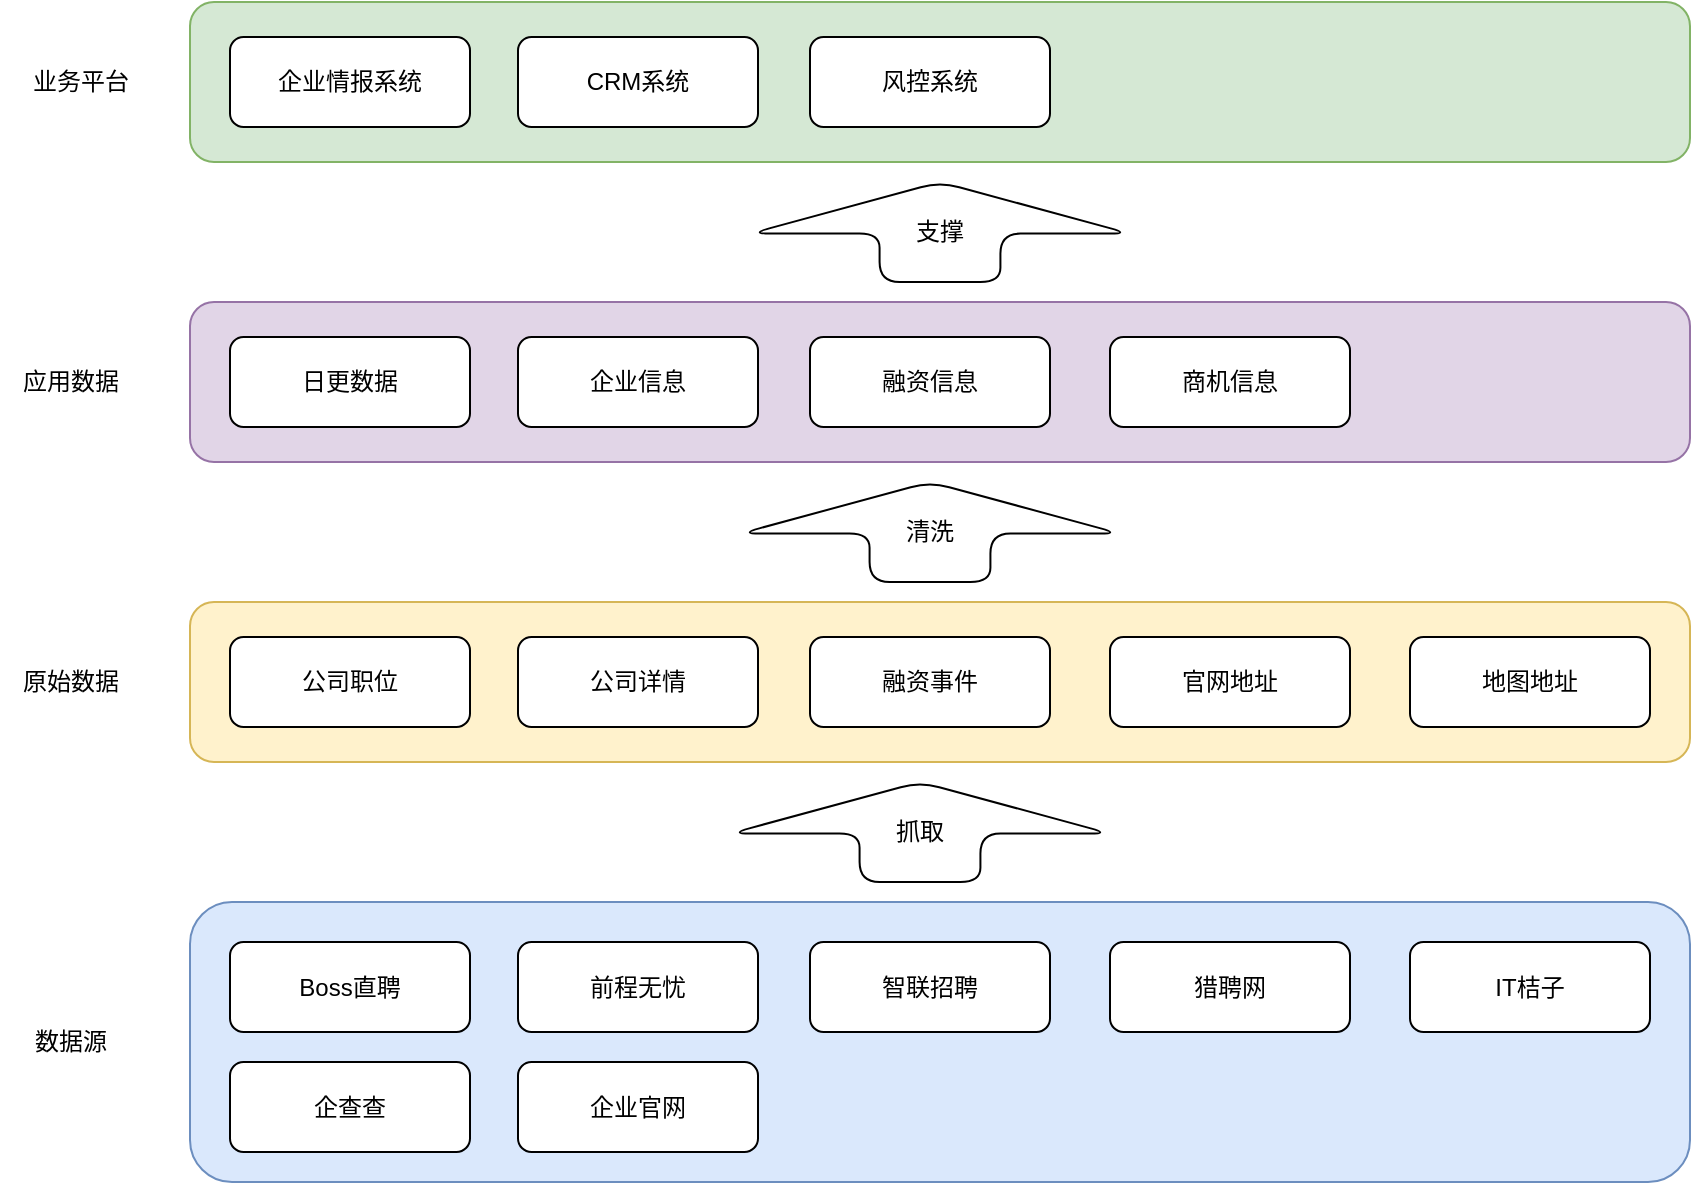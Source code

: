 <mxfile version="24.7.7" pages="2">
  <diagram name="第 1 页" id="mvbAVE675NcKqQ0pU4Vp">
    <mxGraphModel dx="1050" dy="591" grid="1" gridSize="10" guides="1" tooltips="1" connect="1" arrows="1" fold="1" page="1" pageScale="1" pageWidth="827" pageHeight="1169" math="0" shadow="0">
      <root>
        <mxCell id="0" />
        <mxCell id="1" parent="0" />
        <mxCell id="mY2I1totV-w78vPAcYFQ-46" value="" style="group;movable=1;resizable=1;rotatable=1;deletable=1;editable=1;locked=0;connectable=1;rounded=1;" vertex="1" connectable="0" parent="1">
          <mxGeometry x="130" y="640" width="750" height="140" as="geometry" />
        </mxCell>
        <mxCell id="mY2I1totV-w78vPAcYFQ-22" value="" style="rounded=1;whiteSpace=wrap;html=1;movable=1;resizable=1;rotatable=1;deletable=1;editable=1;locked=0;connectable=1;container=0;fillColor=#dae8fc;strokeColor=#6c8ebf;" vertex="1" parent="mY2I1totV-w78vPAcYFQ-46">
          <mxGeometry width="750" height="140" as="geometry" />
        </mxCell>
        <mxCell id="mY2I1totV-w78vPAcYFQ-23" value="Boss直聘" style="rounded=1;whiteSpace=wrap;html=1;" vertex="1" parent="mY2I1totV-w78vPAcYFQ-46">
          <mxGeometry x="20" y="20" width="120" height="45" as="geometry" />
        </mxCell>
        <mxCell id="mY2I1totV-w78vPAcYFQ-24" value="企查查" style="rounded=1;whiteSpace=wrap;html=1;" vertex="1" parent="mY2I1totV-w78vPAcYFQ-46">
          <mxGeometry x="20" y="80" width="120" height="45" as="geometry" />
        </mxCell>
        <mxCell id="mY2I1totV-w78vPAcYFQ-25" value="前程无忧" style="rounded=1;whiteSpace=wrap;html=1;" vertex="1" parent="mY2I1totV-w78vPAcYFQ-46">
          <mxGeometry x="164" y="20" width="120" height="45" as="geometry" />
        </mxCell>
        <mxCell id="mY2I1totV-w78vPAcYFQ-26" value="智联招聘" style="rounded=1;whiteSpace=wrap;html=1;" vertex="1" parent="mY2I1totV-w78vPAcYFQ-46">
          <mxGeometry x="310" y="20" width="120" height="45" as="geometry" />
        </mxCell>
        <mxCell id="mY2I1totV-w78vPAcYFQ-27" value="猎聘网" style="rounded=1;whiteSpace=wrap;html=1;" vertex="1" parent="mY2I1totV-w78vPAcYFQ-46">
          <mxGeometry x="460" y="20" width="120" height="45" as="geometry" />
        </mxCell>
        <mxCell id="mY2I1totV-w78vPAcYFQ-28" value="IT桔子" style="rounded=1;whiteSpace=wrap;html=1;" vertex="1" parent="mY2I1totV-w78vPAcYFQ-46">
          <mxGeometry x="610" y="20" width="120" height="45" as="geometry" />
        </mxCell>
        <mxCell id="mY2I1totV-w78vPAcYFQ-29" value="企业官网" style="rounded=1;whiteSpace=wrap;html=1;" vertex="1" parent="mY2I1totV-w78vPAcYFQ-46">
          <mxGeometry x="164" y="80" width="120" height="45" as="geometry" />
        </mxCell>
        <mxCell id="mY2I1totV-w78vPAcYFQ-1" value="" style="rounded=1;whiteSpace=wrap;html=1;fillStyle=auto;fillColor=#d5e8d4;strokeColor=#82b366;" vertex="1" parent="1">
          <mxGeometry x="130" y="190" width="750" height="80" as="geometry" />
        </mxCell>
        <mxCell id="mY2I1totV-w78vPAcYFQ-4" value="企业情报系统" style="rounded=1;whiteSpace=wrap;html=1;" vertex="1" parent="1">
          <mxGeometry x="150" y="207.5" width="120" height="45" as="geometry" />
        </mxCell>
        <mxCell id="mY2I1totV-w78vPAcYFQ-5" value="CRM系统" style="rounded=1;whiteSpace=wrap;html=1;" vertex="1" parent="1">
          <mxGeometry x="294" y="207.5" width="120" height="45" as="geometry" />
        </mxCell>
        <mxCell id="mY2I1totV-w78vPAcYFQ-6" value="风控系统" style="rounded=1;whiteSpace=wrap;html=1;" vertex="1" parent="1">
          <mxGeometry x="440" y="207.5" width="120" height="45" as="geometry" />
        </mxCell>
        <mxCell id="mY2I1totV-w78vPAcYFQ-7" value="" style="rounded=1;whiteSpace=wrap;html=1;fillColor=#e1d5e7;strokeColor=#9673a6;" vertex="1" parent="1">
          <mxGeometry x="130" y="340" width="750" height="80" as="geometry" />
        </mxCell>
        <mxCell id="mY2I1totV-w78vPAcYFQ-8" value="支撑" style="shape=singleArrow;direction=north;whiteSpace=wrap;html=1;arrowWidth=0.318;arrowSize=0.516;rounded=1;" vertex="1" parent="1">
          <mxGeometry x="410" y="280" width="190" height="50" as="geometry" />
        </mxCell>
        <mxCell id="mY2I1totV-w78vPAcYFQ-10" value="日更数据" style="rounded=1;whiteSpace=wrap;html=1;" vertex="1" parent="1">
          <mxGeometry x="150" y="357.5" width="120" height="45" as="geometry" />
        </mxCell>
        <mxCell id="mY2I1totV-w78vPAcYFQ-11" value="企业信息" style="rounded=1;whiteSpace=wrap;html=1;" vertex="1" parent="1">
          <mxGeometry x="294" y="357.5" width="120" height="45" as="geometry" />
        </mxCell>
        <mxCell id="mY2I1totV-w78vPAcYFQ-12" value="融资信息" style="rounded=1;whiteSpace=wrap;html=1;" vertex="1" parent="1">
          <mxGeometry x="440" y="357.5" width="120" height="45" as="geometry" />
        </mxCell>
        <mxCell id="mY2I1totV-w78vPAcYFQ-14" value="商机信息" style="rounded=1;whiteSpace=wrap;html=1;" vertex="1" parent="1">
          <mxGeometry x="590" y="357.5" width="120" height="45" as="geometry" />
        </mxCell>
        <mxCell id="mY2I1totV-w78vPAcYFQ-15" value="" style="rounded=1;whiteSpace=wrap;html=1;fillColor=#fff2cc;strokeColor=#d6b656;" vertex="1" parent="1">
          <mxGeometry x="130" y="490" width="750" height="80" as="geometry" />
        </mxCell>
        <mxCell id="mY2I1totV-w78vPAcYFQ-16" value="公司职位" style="rounded=1;whiteSpace=wrap;html=1;" vertex="1" parent="1">
          <mxGeometry x="150" y="507.5" width="120" height="45" as="geometry" />
        </mxCell>
        <mxCell id="mY2I1totV-w78vPAcYFQ-17" value="地图地址" style="rounded=1;whiteSpace=wrap;html=1;" vertex="1" parent="1">
          <mxGeometry x="740" y="507.5" width="120" height="45" as="geometry" />
        </mxCell>
        <mxCell id="mY2I1totV-w78vPAcYFQ-18" value="官网地址" style="rounded=1;whiteSpace=wrap;html=1;" vertex="1" parent="1">
          <mxGeometry x="590" y="507.5" width="120" height="45" as="geometry" />
        </mxCell>
        <mxCell id="mY2I1totV-w78vPAcYFQ-19" value="融资事件" style="rounded=1;whiteSpace=wrap;html=1;" vertex="1" parent="1">
          <mxGeometry x="440" y="507.5" width="120" height="45" as="geometry" />
        </mxCell>
        <mxCell id="mY2I1totV-w78vPAcYFQ-20" value="公司详情" style="rounded=1;whiteSpace=wrap;html=1;" vertex="1" parent="1">
          <mxGeometry x="294" y="507.5" width="120" height="45" as="geometry" />
        </mxCell>
        <mxCell id="mY2I1totV-w78vPAcYFQ-47" value="清洗" style="shape=singleArrow;direction=north;whiteSpace=wrap;html=1;arrowWidth=0.318;arrowSize=0.516;rounded=1;" vertex="1" parent="1">
          <mxGeometry x="405" y="430" width="190" height="50" as="geometry" />
        </mxCell>
        <mxCell id="mY2I1totV-w78vPAcYFQ-48" value="抓取" style="shape=singleArrow;direction=north;whiteSpace=wrap;html=1;arrowWidth=0.318;arrowSize=0.516;rounded=1;" vertex="1" parent="1">
          <mxGeometry x="400" y="580" width="190" height="50" as="geometry" />
        </mxCell>
        <mxCell id="mY2I1totV-w78vPAcYFQ-49" value="数据源" style="text;html=1;align=center;verticalAlign=middle;resizable=0;points=[];autosize=1;strokeColor=none;fillColor=none;rounded=1;" vertex="1" parent="1">
          <mxGeometry x="40" y="695" width="60" height="30" as="geometry" />
        </mxCell>
        <mxCell id="mY2I1totV-w78vPAcYFQ-50" value="原始数据" style="text;html=1;align=center;verticalAlign=middle;resizable=0;points=[];autosize=1;strokeColor=none;fillColor=none;rounded=1;" vertex="1" parent="1">
          <mxGeometry x="35" y="515" width="70" height="30" as="geometry" />
        </mxCell>
        <mxCell id="mY2I1totV-w78vPAcYFQ-51" value="应用数据" style="text;html=1;align=center;verticalAlign=middle;resizable=0;points=[];autosize=1;strokeColor=none;fillColor=none;rounded=1;" vertex="1" parent="1">
          <mxGeometry x="35" y="365" width="70" height="30" as="geometry" />
        </mxCell>
        <mxCell id="mY2I1totV-w78vPAcYFQ-52" value="业务平台" style="text;html=1;align=center;verticalAlign=middle;resizable=0;points=[];autosize=1;strokeColor=none;fillColor=none;rounded=1;" vertex="1" parent="1">
          <mxGeometry x="40" y="215" width="70" height="30" as="geometry" />
        </mxCell>
      </root>
    </mxGraphModel>
  </diagram>
  <diagram id="TGi-kSCIGniNcPH5lfsi" name="第 2 页">
    <mxGraphModel dx="1050" dy="591" grid="1" gridSize="10" guides="1" tooltips="1" connect="1" arrows="1" fold="1" page="1" pageScale="1" pageWidth="827" pageHeight="1169" math="0" shadow="0">
      <root>
        <mxCell id="0" />
        <mxCell id="1" parent="0" />
        <mxCell id="oAoj5St41NHZogpPs1tz-1" value="" style="rounded=0;whiteSpace=wrap;html=1;fillStyle=solid;dashed=1;" vertex="1" parent="1">
          <mxGeometry x="90" y="90" width="220" height="590" as="geometry" />
        </mxCell>
        <mxCell id="oAoj5St41NHZogpPs1tz-3" value="" style="rounded=0;whiteSpace=wrap;html=1;fillStyle=solid;dashed=1;" vertex="1" parent="1">
          <mxGeometry x="345" y="90" width="805" height="590" as="geometry" />
        </mxCell>
        <mxCell id="oAoj5St41NHZogpPs1tz-90" value="" style="rounded=1;whiteSpace=wrap;html=1;fillColor=#dae8fc;strokeColor=#6c8ebf;movable=1;resizable=1;rotatable=1;deletable=1;editable=1;locked=0;connectable=1;glass=0;shadow=0;sketch=1;curveFitting=1;jiggle=2;" vertex="1" parent="1">
          <mxGeometry x="382.5" y="150" width="727.5" height="310" as="geometry" />
        </mxCell>
        <mxCell id="oAoj5St41NHZogpPs1tz-13" style="edgeStyle=orthogonalEdgeStyle;rounded=0;orthogonalLoop=1;jettySize=auto;html=1;" edge="1" parent="1" source="oAoj5St41NHZogpPs1tz-5" target="oAoj5St41NHZogpPs1tz-6">
          <mxGeometry relative="1" as="geometry" />
        </mxCell>
        <mxCell id="oAoj5St41NHZogpPs1tz-5" value="打开浏览器" style="ellipse;whiteSpace=wrap;html=1;" vertex="1" parent="1">
          <mxGeometry x="141.25" y="130" width="147.5" height="40" as="geometry" />
        </mxCell>
        <mxCell id="oAoj5St41NHZogpPs1tz-18" style="edgeStyle=orthogonalEdgeStyle;rounded=0;orthogonalLoop=1;jettySize=auto;html=1;entryX=0.5;entryY=0;entryDx=0;entryDy=0;" edge="1" parent="1" source="oAoj5St41NHZogpPs1tz-6" target="oAoj5St41NHZogpPs1tz-8">
          <mxGeometry relative="1" as="geometry" />
        </mxCell>
        <mxCell id="oAoj5St41NHZogpPs1tz-6" value="初始化 TAB 页" style="rounded=0;whiteSpace=wrap;html=1;" vertex="1" parent="1">
          <mxGeometry x="141.25" y="215" width="147.5" height="50" as="geometry" />
        </mxCell>
        <mxCell id="oAoj5St41NHZogpPs1tz-17" style="edgeStyle=orthogonalEdgeStyle;rounded=0;orthogonalLoop=1;jettySize=auto;html=1;entryX=0.5;entryY=0;entryDx=0;entryDy=0;" edge="1" parent="1" source="oAoj5St41NHZogpPs1tz-8" target="oAoj5St41NHZogpPs1tz-9">
          <mxGeometry relative="1" as="geometry" />
        </mxCell>
        <mxCell id="oAoj5St41NHZogpPs1tz-8" value="获取请求种子接口" style="rounded=0;whiteSpace=wrap;html=1;" vertex="1" parent="1">
          <mxGeometry x="141.25" y="310" width="147.5" height="50" as="geometry" />
        </mxCell>
        <mxCell id="oAoj5St41NHZogpPs1tz-19" style="edgeStyle=orthogonalEdgeStyle;rounded=0;orthogonalLoop=1;jettySize=auto;html=1;entryX=0.5;entryY=0;entryDx=0;entryDy=0;" edge="1" parent="1" source="oAoj5St41NHZogpPs1tz-9" target="oAoj5St41NHZogpPs1tz-10">
          <mxGeometry relative="1" as="geometry" />
        </mxCell>
        <mxCell id="oAoj5St41NHZogpPs1tz-9" value="打开URL" style="rounded=0;whiteSpace=wrap;html=1;" vertex="1" parent="1">
          <mxGeometry x="141.25" y="405" width="147.5" height="50" as="geometry" />
        </mxCell>
        <mxCell id="oAoj5St41NHZogpPs1tz-20" style="edgeStyle=orthogonalEdgeStyle;rounded=0;orthogonalLoop=1;jettySize=auto;html=1;entryX=0.5;entryY=0;entryDx=0;entryDy=0;" edge="1" parent="1" source="oAoj5St41NHZogpPs1tz-10" target="oAoj5St41NHZogpPs1tz-12">
          <mxGeometry relative="1" as="geometry" />
        </mxCell>
        <mxCell id="oAoj5St41NHZogpPs1tz-10" value="获取相应内容" style="rounded=0;whiteSpace=wrap;html=1;" vertex="1" parent="1">
          <mxGeometry x="141.25" y="500" width="147.5" height="50" as="geometry" />
        </mxCell>
        <mxCell id="oAoj5St41NHZogpPs1tz-33" style="edgeStyle=orthogonalEdgeStyle;rounded=0;orthogonalLoop=1;jettySize=auto;html=1;entryX=0;entryY=0.5;entryDx=0;entryDy=0;" edge="1" parent="1" source="oAoj5St41NHZogpPs1tz-12" target="oAoj5St41NHZogpPs1tz-32">
          <mxGeometry relative="1" as="geometry" />
        </mxCell>
        <mxCell id="aplLETaYOfju7xTHN1FB-8" style="edgeStyle=orthogonalEdgeStyle;rounded=0;orthogonalLoop=1;jettySize=auto;html=1;entryX=0;entryY=0.5;entryDx=0;entryDy=0;" edge="1" parent="1" source="oAoj5St41NHZogpPs1tz-12" target="oAoj5St41NHZogpPs1tz-8">
          <mxGeometry relative="1" as="geometry">
            <Array as="points">
              <mxPoint x="121" y="625" />
              <mxPoint x="121" y="335" />
            </Array>
          </mxGeometry>
        </mxCell>
        <mxCell id="aplLETaYOfju7xTHN1FB-9" value="循环" style="edgeLabel;html=1;align=center;verticalAlign=middle;resizable=0;points=[];" vertex="1" connectable="0" parent="aplLETaYOfju7xTHN1FB-8">
          <mxGeometry x="0.021" y="1" relative="1" as="geometry">
            <mxPoint as="offset" />
          </mxGeometry>
        </mxCell>
        <mxCell id="oAoj5St41NHZogpPs1tz-12" value="调用上报结果接口" style="rounded=0;whiteSpace=wrap;html=1;" vertex="1" parent="1">
          <mxGeometry x="141.25" y="600" width="147.5" height="50" as="geometry" />
        </mxCell>
        <mxCell id="oAoj5St41NHZogpPs1tz-105" style="edgeStyle=orthogonalEdgeStyle;rounded=0;orthogonalLoop=1;jettySize=auto;html=1;entryX=0;entryY=0.5;entryDx=0;entryDy=0;" edge="1" parent="1" source="oAoj5St41NHZogpPs1tz-25" target="oAoj5St41NHZogpPs1tz-85">
          <mxGeometry relative="1" as="geometry" />
        </mxCell>
        <mxCell id="oAoj5St41NHZogpPs1tz-25" value="触发新批次" style="rounded=0;whiteSpace=wrap;html=1;movable=1;resizable=1;rotatable=1;deletable=1;editable=1;locked=0;connectable=1;" vertex="1" parent="1">
          <mxGeometry x="770" y="210" width="120" height="60" as="geometry" />
        </mxCell>
        <mxCell id="oAoj5St41NHZogpPs1tz-104" style="edgeStyle=orthogonalEdgeStyle;rounded=0;orthogonalLoop=1;jettySize=auto;html=1;entryX=0.5;entryY=1;entryDx=0;entryDy=0;" edge="1" parent="1" source="oAoj5St41NHZogpPs1tz-28" target="oAoj5St41NHZogpPs1tz-25">
          <mxGeometry relative="1" as="geometry" />
        </mxCell>
        <mxCell id="oAoj5St41NHZogpPs1tz-109" value="无需补偿或超过补偿次数" style="edgeLabel;html=1;align=center;verticalAlign=middle;resizable=0;points=[];" vertex="1" connectable="0" parent="oAoj5St41NHZogpPs1tz-104">
          <mxGeometry x="-0.189" y="1" relative="1" as="geometry">
            <mxPoint as="offset" />
          </mxGeometry>
        </mxCell>
        <mxCell id="oAoj5St41NHZogpPs1tz-107" style="edgeStyle=orthogonalEdgeStyle;rounded=0;orthogonalLoop=1;jettySize=auto;html=1;entryX=0.5;entryY=1;entryDx=0;entryDy=0;" edge="1" parent="1" source="oAoj5St41NHZogpPs1tz-28" target="oAoj5St41NHZogpPs1tz-85">
          <mxGeometry relative="1" as="geometry" />
        </mxCell>
        <mxCell id="oAoj5St41NHZogpPs1tz-28" value="补偿机制&lt;div&gt;（3次，存量127次）&lt;/div&gt;" style="rounded=0;whiteSpace=wrap;html=1;movable=1;resizable=1;rotatable=1;deletable=1;editable=1;locked=0;connectable=1;" vertex="1" parent="1">
          <mxGeometry x="770" y="340" width="120" height="60" as="geometry" />
        </mxCell>
        <mxCell id="aplLETaYOfju7xTHN1FB-13" style="edgeStyle=orthogonalEdgeStyle;rounded=0;orthogonalLoop=1;jettySize=auto;html=1;entryX=0.5;entryY=1;entryDx=0;entryDy=0;" edge="1" parent="1" source="oAoj5St41NHZogpPs1tz-32" target="oAoj5St41NHZogpPs1tz-34">
          <mxGeometry relative="1" as="geometry" />
        </mxCell>
        <mxCell id="oAoj5St41NHZogpPs1tz-32" value="保存结果&lt;div&gt;（成功或失败）&lt;/div&gt;" style="rounded=0;whiteSpace=wrap;html=1;" vertex="1" parent="1">
          <mxGeometry x="414" y="600" width="120" height="50" as="geometry" />
        </mxCell>
        <mxCell id="oAoj5St41NHZogpPs1tz-38" style="edgeStyle=orthogonalEdgeStyle;rounded=0;orthogonalLoop=1;jettySize=auto;html=1;entryX=0;entryY=0.5;entryDx=0;entryDy=0;" edge="1" parent="1" source="oAoj5St41NHZogpPs1tz-34" target="oAoj5St41NHZogpPs1tz-35">
          <mxGeometry relative="1" as="geometry" />
        </mxCell>
        <mxCell id="oAoj5St41NHZogpPs1tz-34" value="解析页面" style="rounded=0;whiteSpace=wrap;html=1;" vertex="1" parent="1">
          <mxGeometry x="414" y="510" width="120" height="50" as="geometry" />
        </mxCell>
        <mxCell id="oAoj5St41NHZogpPs1tz-113" style="edgeStyle=orthogonalEdgeStyle;rounded=0;orthogonalLoop=1;jettySize=auto;html=1;entryX=0;entryY=0.5;entryDx=0;entryDy=0;" edge="1" parent="1" source="oAoj5St41NHZogpPs1tz-35" target="oAoj5St41NHZogpPs1tz-39">
          <mxGeometry relative="1" as="geometry" />
        </mxCell>
        <mxCell id="oAoj5St41NHZogpPs1tz-115" value="是" style="edgeLabel;html=1;align=center;verticalAlign=middle;resizable=0;points=[];" vertex="1" connectable="0" parent="oAoj5St41NHZogpPs1tz-113">
          <mxGeometry x="-0.04" y="-1" relative="1" as="geometry">
            <mxPoint as="offset" />
          </mxGeometry>
        </mxCell>
        <mxCell id="aplLETaYOfju7xTHN1FB-10" style="edgeStyle=orthogonalEdgeStyle;rounded=0;orthogonalLoop=1;jettySize=auto;html=1;entryX=0.5;entryY=0;entryDx=0;entryDy=0;" edge="1" parent="1" source="oAoj5St41NHZogpPs1tz-35" target="oAoj5St41NHZogpPs1tz-41">
          <mxGeometry relative="1" as="geometry" />
        </mxCell>
        <mxCell id="aplLETaYOfju7xTHN1FB-12" value="否" style="edgeLabel;html=1;align=center;verticalAlign=middle;resizable=0;points=[];" vertex="1" connectable="0" parent="aplLETaYOfju7xTHN1FB-10">
          <mxGeometry x="-0.351" y="1" relative="1" as="geometry">
            <mxPoint as="offset" />
          </mxGeometry>
        </mxCell>
        <mxCell id="oAoj5St41NHZogpPs1tz-35" value="是否为列表" style="rhombus;whiteSpace=wrap;html=1;" vertex="1" parent="1">
          <mxGeometry x="600" y="505" width="110" height="60" as="geometry" />
        </mxCell>
        <mxCell id="oAoj5St41NHZogpPs1tz-47" style="edgeStyle=orthogonalEdgeStyle;rounded=0;orthogonalLoop=1;jettySize=auto;html=1;entryX=0;entryY=0.5;entryDx=0;entryDy=0;" edge="1" parent="1" source="oAoj5St41NHZogpPs1tz-39" target="oAoj5St41NHZogpPs1tz-42">
          <mxGeometry relative="1" as="geometry" />
        </mxCell>
        <mxCell id="oAoj5St41NHZogpPs1tz-39" value="解析列表" style="rounded=0;whiteSpace=wrap;html=1;" vertex="1" parent="1">
          <mxGeometry x="770" y="510" width="120" height="50" as="geometry" />
        </mxCell>
        <mxCell id="oAoj5St41NHZogpPs1tz-41" value="保存解析结果" style="rounded=0;whiteSpace=wrap;html=1;" vertex="1" parent="1">
          <mxGeometry x="595" y="600" width="120" height="50" as="geometry" />
        </mxCell>
        <mxCell id="oAoj5St41NHZogpPs1tz-42" value="创建下一页任务&amp;amp;详情任务" style="rounded=0;whiteSpace=wrap;html=1;" vertex="1" parent="1">
          <mxGeometry x="950" y="510" width="120" height="50" as="geometry" />
        </mxCell>
        <mxCell id="oAoj5St41NHZogpPs1tz-68" value="服务端" style="text;html=1;align=center;verticalAlign=middle;resizable=0;points=[];autosize=1;strokeColor=none;fillColor=none;" vertex="1" parent="1">
          <mxGeometry x="370" y="100" width="60" height="30" as="geometry" />
        </mxCell>
        <mxCell id="oAoj5St41NHZogpPs1tz-69" value="Chrome插件" style="text;html=1;align=center;verticalAlign=middle;resizable=0;points=[];autosize=1;strokeColor=none;fillColor=none;" vertex="1" parent="1">
          <mxGeometry x="155" y="90" width="90" height="30" as="geometry" />
        </mxCell>
        <mxCell id="oAoj5St41NHZogpPs1tz-79" value="" style="edgeStyle=orthogonalEdgeStyle;rounded=0;orthogonalLoop=1;jettySize=auto;html=1;movable=0;resizable=0;rotatable=0;deletable=0;editable=0;locked=1;connectable=0;" edge="1" parent="1" source="oAoj5St41NHZogpPs1tz-76" target="oAoj5St41NHZogpPs1tz-78">
          <mxGeometry relative="1" as="geometry" />
        </mxCell>
        <mxCell id="oAoj5St41NHZogpPs1tz-80" value="非空" style="edgeLabel;html=1;align=center;verticalAlign=middle;resizable=0;points=[];movable=0;rotatable=0;deletable=0;editable=0;locked=1;connectable=0;" vertex="1" connectable="0" parent="oAoj5St41NHZogpPs1tz-79">
          <mxGeometry x="-0.133" y="-1" relative="1" as="geometry">
            <mxPoint as="offset" />
          </mxGeometry>
        </mxCell>
        <mxCell id="oAoj5St41NHZogpPs1tz-81" style="edgeStyle=orthogonalEdgeStyle;rounded=0;orthogonalLoop=1;jettySize=auto;html=1;entryX=0;entryY=0.5;entryDx=0;entryDy=0;movable=0;resizable=0;rotatable=0;deletable=0;editable=0;locked=1;connectable=0;" edge="1" parent="1" source="oAoj5St41NHZogpPs1tz-76" target="oAoj5St41NHZogpPs1tz-28">
          <mxGeometry relative="1" as="geometry" />
        </mxCell>
        <mxCell id="oAoj5St41NHZogpPs1tz-82" value="空" style="edgeLabel;html=1;align=center;verticalAlign=middle;resizable=0;points=[];movable=0;rotatable=0;deletable=0;editable=0;locked=1;connectable=0;" vertex="1" connectable="0" parent="oAoj5St41NHZogpPs1tz-81">
          <mxGeometry x="-0.08" y="-1" relative="1" as="geometry">
            <mxPoint as="offset" />
          </mxGeometry>
        </mxCell>
        <mxCell id="oAoj5St41NHZogpPs1tz-76" value="Redis队列是否为空" style="rhombus;whiteSpace=wrap;html=1;movable=1;resizable=1;rotatable=1;deletable=1;editable=1;locked=0;connectable=1;" vertex="1" parent="1">
          <mxGeometry x="590" y="335" width="130" height="70" as="geometry" />
        </mxCell>
        <mxCell id="oAoj5St41NHZogpPs1tz-78" value="返回种子" style="rounded=1;whiteSpace=wrap;html=1;movable=1;resizable=1;rotatable=1;deletable=1;editable=1;locked=0;connectable=1;" vertex="1" parent="1">
          <mxGeometry x="420" y="340" width="120" height="60" as="geometry" />
        </mxCell>
        <mxCell id="oAoj5St41NHZogpPs1tz-108" style="edgeStyle=orthogonalEdgeStyle;rounded=0;orthogonalLoop=1;jettySize=auto;html=1;entryX=0.5;entryY=0;entryDx=0;entryDy=0;" edge="1" parent="1" source="oAoj5St41NHZogpPs1tz-85" target="oAoj5St41NHZogpPs1tz-95">
          <mxGeometry relative="1" as="geometry">
            <Array as="points">
              <mxPoint x="1010" y="180" />
              <mxPoint x="480" y="180" />
            </Array>
          </mxGeometry>
        </mxCell>
        <mxCell id="oAoj5St41NHZogpPs1tz-85" value="种子入队" style="rounded=0;whiteSpace=wrap;html=1;movable=1;resizable=1;rotatable=1;deletable=1;editable=1;locked=0;connectable=1;" vertex="1" parent="1">
          <mxGeometry x="950" y="210" width="120" height="60" as="geometry" />
        </mxCell>
        <mxCell id="oAoj5St41NHZogpPs1tz-94" value="获取种子" style="text;html=1;align=center;verticalAlign=middle;resizable=0;points=[];autosize=1;strokeColor=none;fillColor=none;" vertex="1" parent="1">
          <mxGeometry x="730" y="420" width="70" height="30" as="geometry" />
        </mxCell>
        <mxCell id="oAoj5St41NHZogpPs1tz-111" style="edgeStyle=orthogonalEdgeStyle;rounded=0;orthogonalLoop=1;jettySize=auto;html=1;entryX=0;entryY=0.5;entryDx=0;entryDy=0;" edge="1" parent="1" source="oAoj5St41NHZogpPs1tz-95" target="oAoj5St41NHZogpPs1tz-110">
          <mxGeometry relative="1" as="geometry" />
        </mxCell>
        <mxCell id="oAoj5St41NHZogpPs1tz-95" value="开始" style="rounded=1;whiteSpace=wrap;html=1;movable=1;resizable=1;rotatable=1;deletable=1;editable=1;locked=0;connectable=1;" vertex="1" parent="1">
          <mxGeometry x="420" y="210" width="120" height="60" as="geometry" />
        </mxCell>
        <mxCell id="oAoj5St41NHZogpPs1tz-112" style="edgeStyle=orthogonalEdgeStyle;rounded=0;orthogonalLoop=1;jettySize=auto;html=1;entryX=0.5;entryY=0;entryDx=0;entryDy=0;" edge="1" parent="1" source="oAoj5St41NHZogpPs1tz-110" target="oAoj5St41NHZogpPs1tz-76">
          <mxGeometry relative="1" as="geometry" />
        </mxCell>
        <mxCell id="oAoj5St41NHZogpPs1tz-110" value="Redis队列" style="ellipse;whiteSpace=wrap;html=1;aspect=fixed;" vertex="1" parent="1">
          <mxGeometry x="615" y="200" width="80" height="80" as="geometry" />
        </mxCell>
        <mxCell id="aplLETaYOfju7xTHN1FB-5" value="入数据库和Redis队列" style="shape=cylinder3;whiteSpace=wrap;html=1;boundedLbl=1;backgroundOutline=1;size=15;" vertex="1" parent="1">
          <mxGeometry x="950" y="590" width="120" height="70" as="geometry" />
        </mxCell>
        <mxCell id="aplLETaYOfju7xTHN1FB-11" style="edgeStyle=orthogonalEdgeStyle;rounded=0;orthogonalLoop=1;jettySize=auto;html=1;entryX=0.5;entryY=0;entryDx=0;entryDy=0;entryPerimeter=0;" edge="1" parent="1" source="oAoj5St41NHZogpPs1tz-42" target="aplLETaYOfju7xTHN1FB-5">
          <mxGeometry relative="1" as="geometry" />
        </mxCell>
        <mxCell id="aplLETaYOfju7xTHN1FB-14" style="edgeStyle=orthogonalEdgeStyle;rounded=0;orthogonalLoop=1;jettySize=auto;html=1;entryX=0;entryY=0.598;entryDx=0;entryDy=0;entryPerimeter=0;" edge="1" parent="1" source="oAoj5St41NHZogpPs1tz-8" target="oAoj5St41NHZogpPs1tz-90">
          <mxGeometry relative="1" as="geometry" />
        </mxCell>
      </root>
    </mxGraphModel>
  </diagram>
</mxfile>
